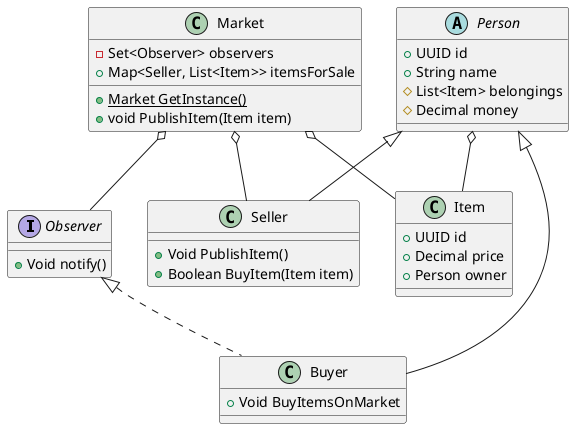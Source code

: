 @startuml

interface Observer {
    +Void notify()
}

abstract class Person {
    +UUID id
    +String name
    #List<Item> belongings
    #Decimal money
}

class Buyer extends Person implements Observer {
    +Void BuyItemsOnMarket
}

class Seller extends Person {
    +Void PublishItem()
    +Boolean BuyItem(Item item)
}

class Item {
    +UUID id
    +Decimal price
    +Person owner
}


class Market {
    -Set<Observer> observers
    +Map<Seller, List<Item>> itemsForSale
    +{static} Market GetInstance()
    +void PublishItem(Item item)
}

Person o-- Item 

Market o-- Seller 
Market o-- Item 
Market o-- Observer 

@enduml